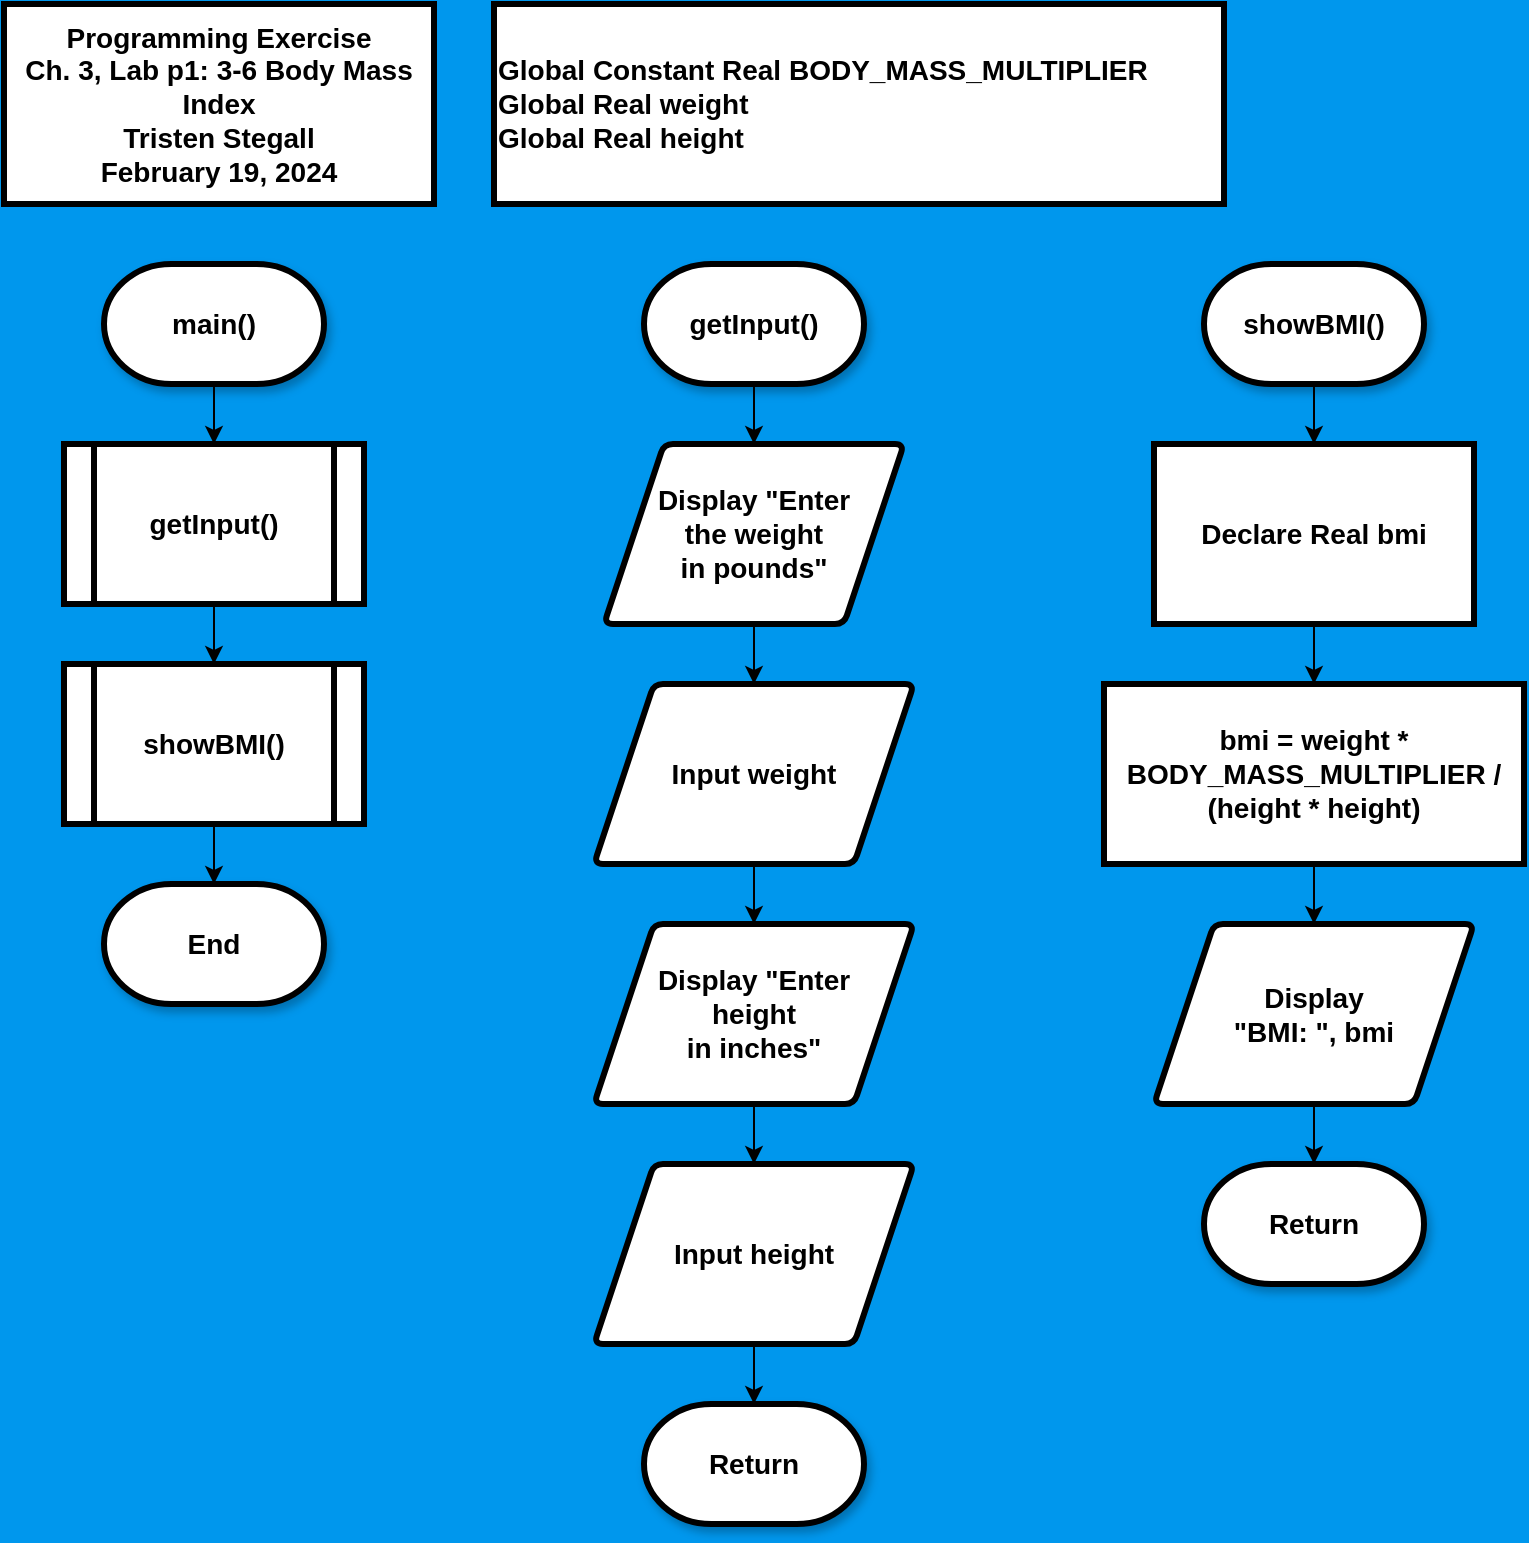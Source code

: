 <mxfile version="22.1.21" type="github">
  <diagram name="Page-1" id="kJD_zS_uHZHf3z-IyoWm">
    <mxGraphModel dx="1434" dy="790" grid="1" gridSize="10" guides="1" tooltips="1" connect="1" arrows="1" fold="1" page="1" pageScale="1" pageWidth="850" pageHeight="1100" background="#0097ED" math="0" shadow="0">
      <root>
        <mxCell id="0" />
        <mxCell id="1" parent="0" />
        <mxCell id="JvM8XVzWopGdrbEX0t1w-1" value="&lt;div&gt;&lt;span style=&quot;font-size: 14px&quot;&gt;&lt;b&gt;Programming Exercise&lt;/b&gt;&lt;/span&gt;&lt;/div&gt;&lt;div&gt;&lt;span style=&quot;font-size: 14px&quot;&gt;&lt;b&gt;Ch. 3, Lab p1: 3-6 Body Mass Index&lt;br&gt;&lt;/b&gt;&lt;/span&gt;&lt;/div&gt;&lt;div&gt;&lt;span style=&quot;font-size: 14px&quot;&gt;&lt;/span&gt;&lt;/div&gt;&lt;span style=&quot;font-size: 14px&quot;&gt;&lt;b&gt;Tristen Stegall&lt;br&gt;February 19, 2024&lt;br&gt;&lt;/b&gt;&lt;/span&gt;" style="rounded=0;whiteSpace=wrap;html=1;strokeWidth=3;" parent="1" vertex="1">
          <mxGeometry x="30" y="30" width="215" height="100" as="geometry" />
        </mxCell>
        <mxCell id="2R_6rvc2ocX8Cz4W8SL0-31" style="edgeStyle=orthogonalEdgeStyle;rounded=0;orthogonalLoop=1;jettySize=auto;html=1;entryX=0.5;entryY=0;entryDx=0;entryDy=0;" parent="1" source="JvM8XVzWopGdrbEX0t1w-4" target="2R_6rvc2ocX8Cz4W8SL0-3" edge="1">
          <mxGeometry relative="1" as="geometry" />
        </mxCell>
        <mxCell id="JvM8XVzWopGdrbEX0t1w-4" value="&lt;span style=&quot;font-size: 14px;&quot;&gt;main()&lt;/span&gt;" style="strokeWidth=3;html=1;shape=mxgraph.flowchart.terminator;whiteSpace=wrap;shadow=1;fontStyle=1;fontSize=14;" parent="1" vertex="1">
          <mxGeometry x="80" y="160" width="110" height="60" as="geometry" />
        </mxCell>
        <mxCell id="JvM8XVzWopGdrbEX0t1w-5" value="&lt;font style=&quot;font-size: 14px&quot;&gt;&lt;span style=&quot;font-size: 14px;&quot;&gt;End&lt;/span&gt;&lt;/font&gt;" style="strokeWidth=3;html=1;shape=mxgraph.flowchart.terminator;whiteSpace=wrap;shadow=1;fontStyle=1;fontSize=14;" parent="1" vertex="1">
          <mxGeometry x="80" y="470" width="110" height="60" as="geometry" />
        </mxCell>
        <mxCell id="2R_6rvc2ocX8Cz4W8SL0-1" value="&lt;div&gt;Global Constant Real BODY_MASS_MULTIPLIER&lt;/div&gt;&lt;div&gt;Global Real weight&lt;/div&gt;&lt;div&gt;Global Real height&lt;br&gt;&lt;/div&gt;" style="rounded=0;whiteSpace=wrap;html=1;strokeWidth=3;fontSize=14;fontStyle=1;align=left;" parent="1" vertex="1">
          <mxGeometry x="275" y="30" width="365" height="100" as="geometry" />
        </mxCell>
        <mxCell id="2R_6rvc2ocX8Cz4W8SL0-32" style="edgeStyle=orthogonalEdgeStyle;rounded=0;orthogonalLoop=1;jettySize=auto;html=1;entryX=0.5;entryY=0;entryDx=0;entryDy=0;" parent="1" source="2R_6rvc2ocX8Cz4W8SL0-3" target="2R_6rvc2ocX8Cz4W8SL0-4" edge="1">
          <mxGeometry relative="1" as="geometry" />
        </mxCell>
        <mxCell id="2R_6rvc2ocX8Cz4W8SL0-3" value="getInput()" style="shape=process;whiteSpace=wrap;html=1;backgroundOutline=1;strokeWidth=3;fontSize=14;fontStyle=1" parent="1" vertex="1">
          <mxGeometry x="60" y="250" width="150" height="80" as="geometry" />
        </mxCell>
        <mxCell id="2R_6rvc2ocX8Cz4W8SL0-4" value="showBMI()" style="shape=process;whiteSpace=wrap;html=1;backgroundOutline=1;strokeWidth=3;fontSize=14;fontStyle=1" parent="1" vertex="1">
          <mxGeometry x="60" y="360" width="150" height="80" as="geometry" />
        </mxCell>
        <mxCell id="2R_6rvc2ocX8Cz4W8SL0-34" style="edgeStyle=orthogonalEdgeStyle;rounded=0;orthogonalLoop=1;jettySize=auto;html=1;" parent="1" source="2R_6rvc2ocX8Cz4W8SL0-5" target="2R_6rvc2ocX8Cz4W8SL0-7" edge="1">
          <mxGeometry relative="1" as="geometry" />
        </mxCell>
        <mxCell id="2R_6rvc2ocX8Cz4W8SL0-5" value="&lt;span style=&quot;font-size: 14px;&quot;&gt;getInput()&lt;/span&gt;" style="strokeWidth=3;html=1;shape=mxgraph.flowchart.terminator;whiteSpace=wrap;shadow=1;fontStyle=1;fontSize=14;" parent="1" vertex="1">
          <mxGeometry x="350" y="160" width="110" height="60" as="geometry" />
        </mxCell>
        <mxCell id="2R_6rvc2ocX8Cz4W8SL0-35" style="edgeStyle=orthogonalEdgeStyle;rounded=0;orthogonalLoop=1;jettySize=auto;html=1;entryX=0.5;entryY=0;entryDx=0;entryDy=0;" parent="1" source="2R_6rvc2ocX8Cz4W8SL0-7" target="2R_6rvc2ocX8Cz4W8SL0-27" edge="1">
          <mxGeometry relative="1" as="geometry" />
        </mxCell>
        <mxCell id="2R_6rvc2ocX8Cz4W8SL0-7" value="&lt;div&gt;Display &quot;Enter&lt;/div&gt;&lt;div&gt;the weight&lt;/div&gt;&lt;div&gt;in pounds&quot;&lt;/div&gt;" style="shape=parallelogram;perimeter=parallelogramPerimeter;whiteSpace=wrap;html=1;fixedSize=1;strokeWidth=3;fontSize=14;fontStyle=1;size=30;rounded=1;arcSize=9;" parent="1" vertex="1">
          <mxGeometry x="330" y="250" width="150" height="90" as="geometry" />
        </mxCell>
        <mxCell id="2R_6rvc2ocX8Cz4W8SL0-40" style="edgeStyle=orthogonalEdgeStyle;rounded=0;orthogonalLoop=1;jettySize=auto;html=1;" parent="1" source="2R_6rvc2ocX8Cz4W8SL0-12" target="2R_6rvc2ocX8Cz4W8SL0-17" edge="1">
          <mxGeometry relative="1" as="geometry" />
        </mxCell>
        <mxCell id="2R_6rvc2ocX8Cz4W8SL0-12" value="Declare Real bmi" style="rounded=0;whiteSpace=wrap;html=1;strokeWidth=3;fontSize=14;fontStyle=1" parent="1" vertex="1">
          <mxGeometry x="605" y="250" width="160" height="90" as="geometry" />
        </mxCell>
        <mxCell id="2R_6rvc2ocX8Cz4W8SL0-41" style="edgeStyle=orthogonalEdgeStyle;rounded=0;orthogonalLoop=1;jettySize=auto;html=1;entryX=0.5;entryY=0;entryDx=0;entryDy=0;" parent="1" source="2R_6rvc2ocX8Cz4W8SL0-17" target="2R_6rvc2ocX8Cz4W8SL0-29" edge="1">
          <mxGeometry relative="1" as="geometry" />
        </mxCell>
        <mxCell id="2R_6rvc2ocX8Cz4W8SL0-17" value="&lt;div&gt;bmi = weight * BODY_MASS_MULTIPLIER / (height * height)&lt;/div&gt;" style="rounded=0;whiteSpace=wrap;html=1;strokeWidth=3;fontSize=14;fontStyle=1" parent="1" vertex="1">
          <mxGeometry x="580" y="370" width="210" height="90" as="geometry" />
        </mxCell>
        <mxCell id="2R_6rvc2ocX8Cz4W8SL0-19" value="Return" style="strokeWidth=3;html=1;shape=mxgraph.flowchart.terminator;whiteSpace=wrap;shadow=1;fontStyle=1;fontSize=14;" parent="1" vertex="1">
          <mxGeometry x="350" y="730" width="110" height="60" as="geometry" />
        </mxCell>
        <mxCell id="2R_6rvc2ocX8Cz4W8SL0-20" value="Return" style="strokeWidth=3;html=1;shape=mxgraph.flowchart.terminator;whiteSpace=wrap;shadow=1;fontStyle=1;fontSize=14;" parent="1" vertex="1">
          <mxGeometry x="630" y="610" width="110" height="60" as="geometry" />
        </mxCell>
        <mxCell id="2R_6rvc2ocX8Cz4W8SL0-39" style="edgeStyle=orthogonalEdgeStyle;rounded=0;orthogonalLoop=1;jettySize=auto;html=1;" parent="1" source="2R_6rvc2ocX8Cz4W8SL0-21" target="2R_6rvc2ocX8Cz4W8SL0-12" edge="1">
          <mxGeometry relative="1" as="geometry" />
        </mxCell>
        <mxCell id="2R_6rvc2ocX8Cz4W8SL0-21" value="&lt;span style=&quot;font-size: 14px;&quot;&gt;showBMI()&lt;/span&gt;" style="strokeWidth=3;html=1;shape=mxgraph.flowchart.terminator;whiteSpace=wrap;shadow=1;fontStyle=1;fontSize=14;" parent="1" vertex="1">
          <mxGeometry x="630" y="160" width="110" height="60" as="geometry" />
        </mxCell>
        <mxCell id="2R_6rvc2ocX8Cz4W8SL0-36" style="edgeStyle=orthogonalEdgeStyle;rounded=0;orthogonalLoop=1;jettySize=auto;html=1;entryX=0.5;entryY=0;entryDx=0;entryDy=0;" parent="1" source="2R_6rvc2ocX8Cz4W8SL0-27" target="2R_6rvc2ocX8Cz4W8SL0-28" edge="1">
          <mxGeometry relative="1" as="geometry" />
        </mxCell>
        <mxCell id="2R_6rvc2ocX8Cz4W8SL0-27" value="Input weight" style="shape=parallelogram;perimeter=parallelogramPerimeter;whiteSpace=wrap;html=1;fixedSize=1;strokeWidth=3;fontSize=14;fontStyle=1;size=30;rounded=1;arcSize=9;" parent="1" vertex="1">
          <mxGeometry x="325" y="370" width="160" height="90" as="geometry" />
        </mxCell>
        <mxCell id="2R_6rvc2ocX8Cz4W8SL0-37" style="edgeStyle=orthogonalEdgeStyle;rounded=0;orthogonalLoop=1;jettySize=auto;html=1;" parent="1" source="2R_6rvc2ocX8Cz4W8SL0-28" target="2R_6rvc2ocX8Cz4W8SL0-30" edge="1">
          <mxGeometry relative="1" as="geometry" />
        </mxCell>
        <mxCell id="2R_6rvc2ocX8Cz4W8SL0-28" value="Display &quot;Enter&lt;br&gt;&lt;div&gt;height&lt;/div&gt;&lt;div&gt;in inches&quot;&lt;br&gt;&lt;/div&gt;" style="shape=parallelogram;perimeter=parallelogramPerimeter;whiteSpace=wrap;html=1;fixedSize=1;strokeWidth=3;fontSize=14;fontStyle=1;size=30;rounded=1;arcSize=9;" parent="1" vertex="1">
          <mxGeometry x="325" y="490" width="160" height="90" as="geometry" />
        </mxCell>
        <mxCell id="2R_6rvc2ocX8Cz4W8SL0-29" value="Display&lt;br&gt;&quot;BMI: &quot;, bmi" style="shape=parallelogram;perimeter=parallelogramPerimeter;whiteSpace=wrap;html=1;fixedSize=1;strokeWidth=3;fontSize=14;fontStyle=1;size=30;rounded=1;arcSize=9;" parent="1" vertex="1">
          <mxGeometry x="605" y="490" width="160" height="90" as="geometry" />
        </mxCell>
        <mxCell id="2R_6rvc2ocX8Cz4W8SL0-30" value="Input height" style="shape=parallelogram;perimeter=parallelogramPerimeter;whiteSpace=wrap;html=1;fixedSize=1;strokeWidth=3;fontSize=14;fontStyle=1;size=30;rounded=1;arcSize=9;" parent="1" vertex="1">
          <mxGeometry x="325" y="610" width="160" height="90" as="geometry" />
        </mxCell>
        <mxCell id="2R_6rvc2ocX8Cz4W8SL0-33" style="edgeStyle=orthogonalEdgeStyle;rounded=0;orthogonalLoop=1;jettySize=auto;html=1;entryX=0.5;entryY=0;entryDx=0;entryDy=0;entryPerimeter=0;" parent="1" source="2R_6rvc2ocX8Cz4W8SL0-4" target="JvM8XVzWopGdrbEX0t1w-5" edge="1">
          <mxGeometry relative="1" as="geometry" />
        </mxCell>
        <mxCell id="2R_6rvc2ocX8Cz4W8SL0-38" style="edgeStyle=orthogonalEdgeStyle;rounded=0;orthogonalLoop=1;jettySize=auto;html=1;entryX=0.5;entryY=0;entryDx=0;entryDy=0;entryPerimeter=0;" parent="1" source="2R_6rvc2ocX8Cz4W8SL0-30" target="2R_6rvc2ocX8Cz4W8SL0-19" edge="1">
          <mxGeometry relative="1" as="geometry" />
        </mxCell>
        <mxCell id="2R_6rvc2ocX8Cz4W8SL0-42" style="edgeStyle=orthogonalEdgeStyle;rounded=0;orthogonalLoop=1;jettySize=auto;html=1;entryX=0.5;entryY=0;entryDx=0;entryDy=0;entryPerimeter=0;" parent="1" source="2R_6rvc2ocX8Cz4W8SL0-29" target="2R_6rvc2ocX8Cz4W8SL0-20" edge="1">
          <mxGeometry relative="1" as="geometry" />
        </mxCell>
      </root>
    </mxGraphModel>
  </diagram>
</mxfile>
